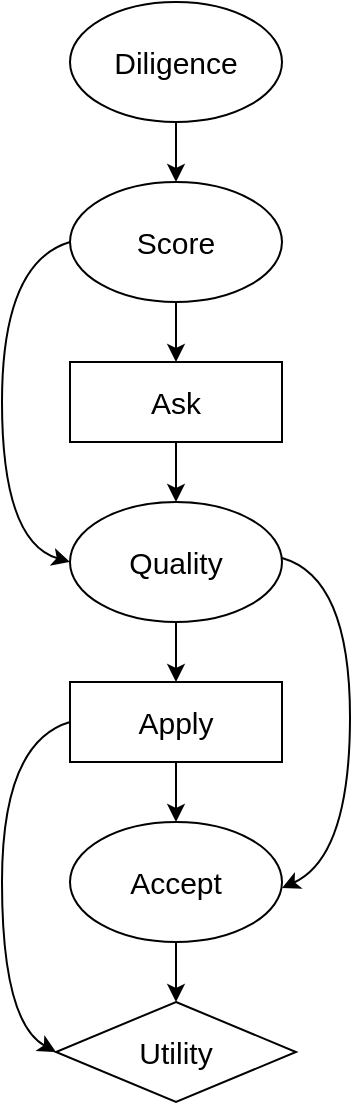 <mxfile version="21.1.1" type="github">
  <diagram name="Page-1" id="C4LKpjwLFbo94XRtJUVv">
    <mxGraphModel dx="1350" dy="819" grid="1" gridSize="10" guides="1" tooltips="1" connect="1" arrows="1" fold="1" page="1" pageScale="1" pageWidth="827" pageHeight="1169" math="0" shadow="0">
      <root>
        <mxCell id="0" />
        <mxCell id="1" parent="0" />
        <mxCell id="EhVZ6taTi9DqS50V6wyk-1" value="&lt;font style=&quot;font-size: 15px;&quot;&gt;Diligence&lt;/font&gt;" style="ellipse;whiteSpace=wrap;html=1;" vertex="1" parent="1">
          <mxGeometry x="314" y="100" width="106" height="60" as="geometry" />
        </mxCell>
        <mxCell id="EhVZ6taTi9DqS50V6wyk-2" value="&lt;font style=&quot;font-size: 15px;&quot;&gt;Score&lt;/font&gt;" style="ellipse;whiteSpace=wrap;html=1;" vertex="1" parent="1">
          <mxGeometry x="314" y="190" width="106" height="60" as="geometry" />
        </mxCell>
        <mxCell id="EhVZ6taTi9DqS50V6wyk-4" value="&lt;font style=&quot;font-size: 15px;&quot;&gt;Ask&lt;/font&gt;" style="rounded=0;whiteSpace=wrap;html=1;" vertex="1" parent="1">
          <mxGeometry x="314" y="280" width="106" height="40" as="geometry" />
        </mxCell>
        <mxCell id="EhVZ6taTi9DqS50V6wyk-5" value="&lt;font style=&quot;font-size: 15px;&quot;&gt;Quality&lt;/font&gt;" style="ellipse;whiteSpace=wrap;html=1;" vertex="1" parent="1">
          <mxGeometry x="314" y="350" width="106" height="60" as="geometry" />
        </mxCell>
        <mxCell id="EhVZ6taTi9DqS50V6wyk-6" value="&lt;font style=&quot;font-size: 15px;&quot;&gt;Apply&lt;/font&gt;" style="rounded=0;whiteSpace=wrap;html=1;" vertex="1" parent="1">
          <mxGeometry x="314" y="440" width="106" height="40" as="geometry" />
        </mxCell>
        <mxCell id="EhVZ6taTi9DqS50V6wyk-7" value="&lt;font style=&quot;font-size: 15px;&quot;&gt;Utility&lt;/font&gt;" style="rhombus;whiteSpace=wrap;html=1;" vertex="1" parent="1">
          <mxGeometry x="307" y="600" width="120" height="50" as="geometry" />
        </mxCell>
        <mxCell id="EhVZ6taTi9DqS50V6wyk-8" value="&lt;font style=&quot;font-size: 15px;&quot;&gt;Accept&lt;/font&gt;" style="ellipse;whiteSpace=wrap;html=1;" vertex="1" parent="1">
          <mxGeometry x="314" y="510" width="106" height="60" as="geometry" />
        </mxCell>
        <mxCell id="EhVZ6taTi9DqS50V6wyk-9" value="" style="endArrow=classic;html=1;rounded=0;exitX=0.5;exitY=1;exitDx=0;exitDy=0;entryX=0.5;entryY=0;entryDx=0;entryDy=0;" edge="1" parent="1" source="EhVZ6taTi9DqS50V6wyk-1" target="EhVZ6taTi9DqS50V6wyk-2">
          <mxGeometry width="50" height="50" relative="1" as="geometry">
            <mxPoint x="390" y="280" as="sourcePoint" />
            <mxPoint x="440" y="230" as="targetPoint" />
          </mxGeometry>
        </mxCell>
        <mxCell id="EhVZ6taTi9DqS50V6wyk-10" value="" style="endArrow=classic;html=1;rounded=0;exitX=0.5;exitY=1;exitDx=0;exitDy=0;entryX=0.5;entryY=0;entryDx=0;entryDy=0;" edge="1" parent="1" source="EhVZ6taTi9DqS50V6wyk-2" target="EhVZ6taTi9DqS50V6wyk-4">
          <mxGeometry width="50" height="50" relative="1" as="geometry">
            <mxPoint x="377" y="170" as="sourcePoint" />
            <mxPoint x="377" y="200" as="targetPoint" />
          </mxGeometry>
        </mxCell>
        <mxCell id="EhVZ6taTi9DqS50V6wyk-11" value="" style="endArrow=classic;html=1;rounded=0;exitX=0.5;exitY=1;exitDx=0;exitDy=0;entryX=0.5;entryY=0;entryDx=0;entryDy=0;" edge="1" parent="1" source="EhVZ6taTi9DqS50V6wyk-4" target="EhVZ6taTi9DqS50V6wyk-5">
          <mxGeometry width="50" height="50" relative="1" as="geometry">
            <mxPoint x="387" y="180" as="sourcePoint" />
            <mxPoint x="387" y="210" as="targetPoint" />
          </mxGeometry>
        </mxCell>
        <mxCell id="EhVZ6taTi9DqS50V6wyk-12" value="" style="endArrow=classic;html=1;rounded=0;exitX=0.5;exitY=1;exitDx=0;exitDy=0;entryX=0.5;entryY=0;entryDx=0;entryDy=0;" edge="1" parent="1" source="EhVZ6taTi9DqS50V6wyk-5" target="EhVZ6taTi9DqS50V6wyk-6">
          <mxGeometry width="50" height="50" relative="1" as="geometry">
            <mxPoint x="397" y="190" as="sourcePoint" />
            <mxPoint x="397" y="220" as="targetPoint" />
          </mxGeometry>
        </mxCell>
        <mxCell id="EhVZ6taTi9DqS50V6wyk-13" value="" style="endArrow=classic;html=1;rounded=0;exitX=0.5;exitY=1;exitDx=0;exitDy=0;" edge="1" parent="1" source="EhVZ6taTi9DqS50V6wyk-6" target="EhVZ6taTi9DqS50V6wyk-8">
          <mxGeometry width="50" height="50" relative="1" as="geometry">
            <mxPoint x="407" y="200" as="sourcePoint" />
            <mxPoint x="407" y="230" as="targetPoint" />
          </mxGeometry>
        </mxCell>
        <mxCell id="EhVZ6taTi9DqS50V6wyk-14" value="" style="endArrow=classic;html=1;rounded=0;exitX=0.5;exitY=1;exitDx=0;exitDy=0;entryX=0.5;entryY=0;entryDx=0;entryDy=0;" edge="1" parent="1" source="EhVZ6taTi9DqS50V6wyk-8" target="EhVZ6taTi9DqS50V6wyk-7">
          <mxGeometry width="50" height="50" relative="1" as="geometry">
            <mxPoint x="417" y="210" as="sourcePoint" />
            <mxPoint x="417" y="240" as="targetPoint" />
          </mxGeometry>
        </mxCell>
        <mxCell id="EhVZ6taTi9DqS50V6wyk-15" value="" style="curved=1;endArrow=classic;html=1;rounded=0;exitX=0;exitY=0.5;exitDx=0;exitDy=0;entryX=0;entryY=0.5;entryDx=0;entryDy=0;" edge="1" parent="1" source="EhVZ6taTi9DqS50V6wyk-2" target="EhVZ6taTi9DqS50V6wyk-5">
          <mxGeometry width="50" height="50" relative="1" as="geometry">
            <mxPoint x="390" y="350" as="sourcePoint" />
            <mxPoint x="440" y="300" as="targetPoint" />
            <Array as="points">
              <mxPoint x="280" y="230" />
              <mxPoint x="280" y="370" />
            </Array>
          </mxGeometry>
        </mxCell>
        <mxCell id="EhVZ6taTi9DqS50V6wyk-16" value="" style="curved=1;endArrow=classic;html=1;rounded=0;exitX=0;exitY=0.5;exitDx=0;exitDy=0;entryX=0;entryY=0.5;entryDx=0;entryDy=0;" edge="1" parent="1" source="EhVZ6taTi9DqS50V6wyk-6" target="EhVZ6taTi9DqS50V6wyk-7">
          <mxGeometry width="50" height="50" relative="1" as="geometry">
            <mxPoint x="314" y="460" as="sourcePoint" />
            <mxPoint x="314" y="620" as="targetPoint" />
            <Array as="points">
              <mxPoint x="280" y="470" />
              <mxPoint x="280" y="610" />
            </Array>
          </mxGeometry>
        </mxCell>
        <mxCell id="EhVZ6taTi9DqS50V6wyk-17" value="" style="curved=1;endArrow=classic;html=1;rounded=0;" edge="1" parent="1">
          <mxGeometry width="50" height="50" relative="1" as="geometry">
            <mxPoint x="420" y="378" as="sourcePoint" />
            <mxPoint x="420" y="543" as="targetPoint" />
            <Array as="points">
              <mxPoint x="454.0" y="387.5" />
              <mxPoint x="454.0" y="527.5" />
            </Array>
          </mxGeometry>
        </mxCell>
      </root>
    </mxGraphModel>
  </diagram>
</mxfile>
